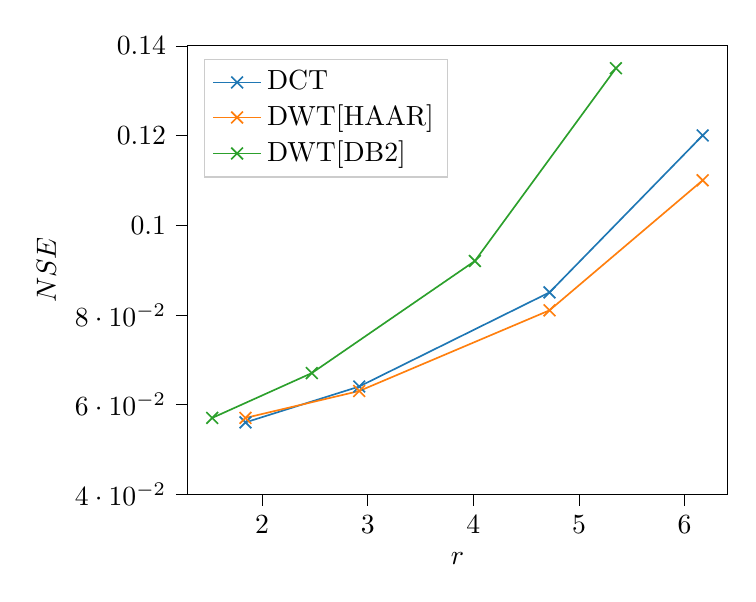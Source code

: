 % This file was created with tikzplotlib v0.10.1.
\begin{tikzpicture}

\definecolor{darkgray176}{RGB}{176,176,176}
\definecolor{darkorange25512714}{RGB}{255,127,14}
\definecolor{forestgreen4416044}{RGB}{44,160,44}
\definecolor{lightgray204}{RGB}{204,204,204}
\definecolor{steelblue31119180}{RGB}{31,119,180}

\begin{axis}[
legend cell align={left},
legend style={
  fill opacity=0.8,
  draw opacity=1,
  text opacity=1,
  at={(0.03,0.97)},
  anchor=north west,
  draw=lightgray204
},
tick align=outside,
tick pos=left,
x grid style={darkgray176},
xlabel={\(\displaystyle r\)},
xmin=1.294, xmax=6.404,
xtick style={color=black},
y grid style={darkgray176},
ylabel={\(\displaystyle NSE\)},
ymin=0.04, ymax=0.14,
ytick style={color=black}
]
\addplot [semithick, steelblue31119180, mark=x, mark size=3.0, mark options={solid}]
table {%
6.171 0.12
4.721 0.085
2.919 0.064
1.842 0.056
};
\addlegendentry{DCT}
\addplot [semithick, darkorange25512714, mark=x, mark size=3.0, mark options={solid}]
table {%
6.171 0.11
4.721 0.081
2.919 0.063
1.842 0.057
};
\addlegendentry{DWT[HAAR]}
\addplot [semithick, forestgreen4416044, mark=x, mark size=3.0, mark options={solid}]
table {%
5.35 0.135
4.014 0.092
2.47 0.067
1.527 0.057
};
\addlegendentry{DWT[DB2]}
\end{axis}

\end{tikzpicture}
